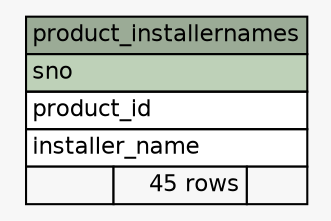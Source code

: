 // dot 2.2.1 on Windows 10 10.0
// SchemaSpy rev 590
digraph "product_installernames" {
  graph [
    rankdir="RL"
    bgcolor="#f7f7f7"
    nodesep="0.18"
    ranksep="0.46"
    fontname="Helvetica"
    fontsize="11"
  ];
  node [
    fontname="Helvetica"
    fontsize="11"
    shape="plaintext"
  ];
  edge [
    arrowsize="0.8"
  ];
  "product_installernames" [
    label=<
    <TABLE BORDER="0" CELLBORDER="1" CELLSPACING="0" BGCOLOR="#ffffff">
      <TR><TD COLSPAN="3" BGCOLOR="#9bab96" ALIGN="CENTER">product_installernames</TD></TR>
      <TR><TD PORT="sno" COLSPAN="3" BGCOLOR="#bed1b8" ALIGN="LEFT">sno</TD></TR>
      <TR><TD PORT="product_id" COLSPAN="3" ALIGN="LEFT">product_id</TD></TR>
      <TR><TD PORT="installer_name" COLSPAN="3" ALIGN="LEFT">installer_name</TD></TR>
      <TR><TD ALIGN="LEFT" BGCOLOR="#f7f7f7">  </TD><TD ALIGN="RIGHT" BGCOLOR="#f7f7f7">45 rows</TD><TD ALIGN="RIGHT" BGCOLOR="#f7f7f7">  </TD></TR>
    </TABLE>>
    URL="tables/product_installernames.html"
    tooltip="product_installernames"
  ];
}
